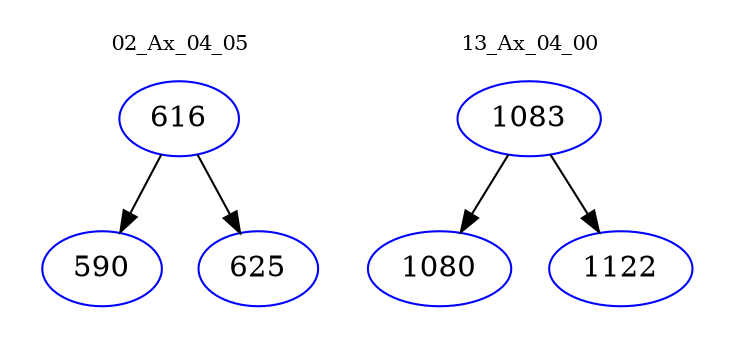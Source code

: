 digraph{
subgraph cluster_0 {
color = white
label = "02_Ax_04_05";
fontsize=10;
T0_616 [label="616", color="blue"]
T0_616 -> T0_590 [color="black"]
T0_590 [label="590", color="blue"]
T0_616 -> T0_625 [color="black"]
T0_625 [label="625", color="blue"]
}
subgraph cluster_1 {
color = white
label = "13_Ax_04_00";
fontsize=10;
T1_1083 [label="1083", color="blue"]
T1_1083 -> T1_1080 [color="black"]
T1_1080 [label="1080", color="blue"]
T1_1083 -> T1_1122 [color="black"]
T1_1122 [label="1122", color="blue"]
}
}
